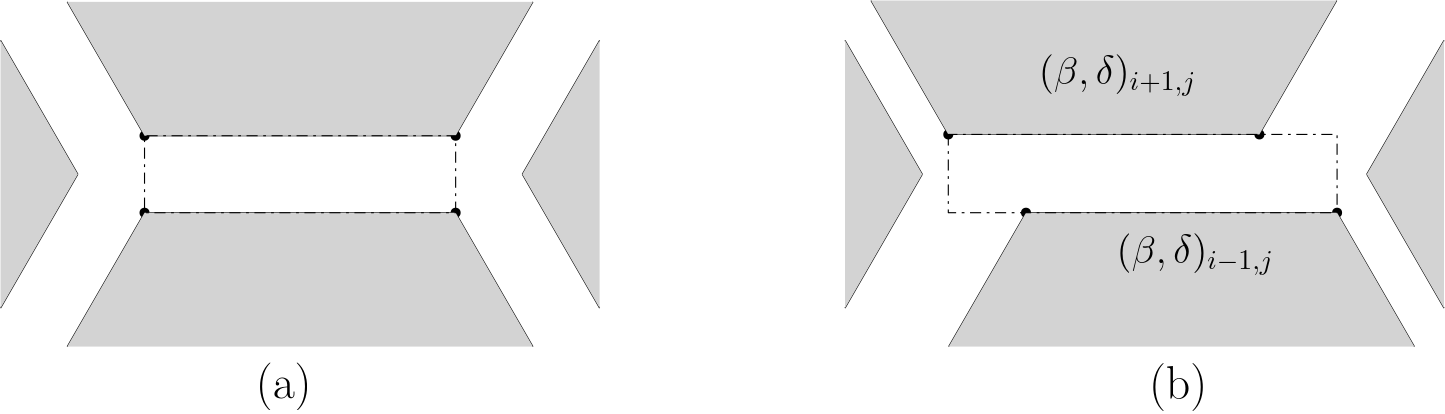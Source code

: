 <?xml version="1.0"?>
<!DOCTYPE ipe SYSTEM "ipe.dtd">
<ipe version="70107" creator="Ipe 7.2.2">
<info created="D:20160625125503" modified="D:20160625143610"/>
<ipestyle name="basic">
<symbol name="arrow/arc(spx)">
<path stroke="sym-stroke" fill="sym-stroke" pen="sym-pen">
0 0 m
-1 0.333 l
-1 -0.333 l
h
</path>
</symbol>
<symbol name="arrow/farc(spx)">
<path stroke="sym-stroke" fill="white" pen="sym-pen">
0 0 m
-1 0.333 l
-1 -0.333 l
h
</path>
</symbol>
<symbol name="arrow/ptarc(spx)">
<path stroke="sym-stroke" fill="sym-stroke" pen="sym-pen">
0 0 m
-1 0.333 l
-0.8 0 l
-1 -0.333 l
h
</path>
</symbol>
<symbol name="arrow/fptarc(spx)">
<path stroke="sym-stroke" fill="white" pen="sym-pen">
0 0 m
-1 0.333 l
-0.8 0 l
-1 -0.333 l
h
</path>
</symbol>
<symbol name="mark/circle(sx)" transformations="translations">
<path fill="sym-stroke">
0.6 0 0 0.6 0 0 e
0.4 0 0 0.4 0 0 e
</path>
</symbol>
<symbol name="mark/disk(sx)" transformations="translations">
<path fill="sym-stroke">
0.6 0 0 0.6 0 0 e
</path>
</symbol>
<symbol name="mark/fdisk(sfx)" transformations="translations">
<group>
<path fill="sym-fill">
0.5 0 0 0.5 0 0 e
</path>
<path fill="sym-stroke" fillrule="eofill">
0.6 0 0 0.6 0 0 e
0.4 0 0 0.4 0 0 e
</path>
</group>
</symbol>
<symbol name="mark/box(sx)" transformations="translations">
<path fill="sym-stroke" fillrule="eofill">
-0.6 -0.6 m
0.6 -0.6 l
0.6 0.6 l
-0.6 0.6 l
h
-0.4 -0.4 m
0.4 -0.4 l
0.4 0.4 l
-0.4 0.4 l
h
</path>
</symbol>
<symbol name="mark/square(sx)" transformations="translations">
<path fill="sym-stroke">
-0.6 -0.6 m
0.6 -0.6 l
0.6 0.6 l
-0.6 0.6 l
h
</path>
</symbol>
<symbol name="mark/fsquare(sfx)" transformations="translations">
<group>
<path fill="sym-fill">
-0.5 -0.5 m
0.5 -0.5 l
0.5 0.5 l
-0.5 0.5 l
h
</path>
<path fill="sym-stroke" fillrule="eofill">
-0.6 -0.6 m
0.6 -0.6 l
0.6 0.6 l
-0.6 0.6 l
h
-0.4 -0.4 m
0.4 -0.4 l
0.4 0.4 l
-0.4 0.4 l
h
</path>
</group>
</symbol>
<symbol name="mark/cross(sx)" transformations="translations">
<group>
<path fill="sym-stroke">
-0.43 -0.57 m
0.57 0.43 l
0.43 0.57 l
-0.57 -0.43 l
h
</path>
<path fill="sym-stroke">
-0.43 0.57 m
0.57 -0.43 l
0.43 -0.57 l
-0.57 0.43 l
h
</path>
</group>
</symbol>
<symbol name="arrow/fnormal(spx)">
<path stroke="sym-stroke" fill="white" pen="sym-pen">
0 0 m
-1 0.333 l
-1 -0.333 l
h
</path>
</symbol>
<symbol name="arrow/pointed(spx)">
<path stroke="sym-stroke" fill="sym-stroke" pen="sym-pen">
0 0 m
-1 0.333 l
-0.8 0 l
-1 -0.333 l
h
</path>
</symbol>
<symbol name="arrow/fpointed(spx)">
<path stroke="sym-stroke" fill="white" pen="sym-pen">
0 0 m
-1 0.333 l
-0.8 0 l
-1 -0.333 l
h
</path>
</symbol>
<symbol name="arrow/linear(spx)">
<path stroke="sym-stroke" pen="sym-pen">
-1 0.333 m
0 0 l
-1 -0.333 l
</path>
</symbol>
<symbol name="arrow/fdouble(spx)">
<path stroke="sym-stroke" fill="white" pen="sym-pen">
0 0 m
-1 0.333 l
-1 -0.333 l
h
-1 0 m
-2 0.333 l
-2 -0.333 l
h
</path>
</symbol>
<symbol name="arrow/double(spx)">
<path stroke="sym-stroke" fill="sym-stroke" pen="sym-pen">
0 0 m
-1 0.333 l
-1 -0.333 l
h
-1 0 m
-2 0.333 l
-2 -0.333 l
h
</path>
</symbol>
<pen name="heavier" value="0.8"/>
<pen name="fat" value="1.2"/>
<pen name="ultrafat" value="2"/>
<symbolsize name="large" value="5"/>
<symbolsize name="small" value="2"/>
<symbolsize name="tiny" value="1.1"/>
<arrowsize name="large" value="10"/>
<arrowsize name="small" value="5"/>
<arrowsize name="tiny" value="3"/>
<color name="red" value="1 0 0"/>
<color name="green" value="0 1 0"/>
<color name="blue" value="0 0 1"/>
<color name="yellow" value="1 1 0"/>
<color name="orange" value="1 0.647 0"/>
<color name="gold" value="1 0.843 0"/>
<color name="purple" value="0.627 0.125 0.941"/>
<color name="gray" value="0.745"/>
<color name="brown" value="0.647 0.165 0.165"/>
<color name="navy" value="0 0 0.502"/>
<color name="pink" value="1 0.753 0.796"/>
<color name="seagreen" value="0.18 0.545 0.341"/>
<color name="turquoise" value="0.251 0.878 0.816"/>
<color name="violet" value="0.933 0.51 0.933"/>
<color name="darkblue" value="0 0 0.545"/>
<color name="darkcyan" value="0 0.545 0.545"/>
<color name="darkgray" value="0.663"/>
<color name="darkgreen" value="0 0.392 0"/>
<color name="darkmagenta" value="0.545 0 0.545"/>
<color name="darkorange" value="1 0.549 0"/>
<color name="darkred" value="0.545 0 0"/>
<color name="lightblue" value="0.678 0.847 0.902"/>
<color name="lightcyan" value="0.878 1 1"/>
<color name="lightgray" value="0.827"/>
<color name="lightgreen" value="0.565 0.933 0.565"/>
<color name="lightyellow" value="1 1 0.878"/>
<dashstyle name="dashed" value="[4] 0"/>
<dashstyle name="dotted" value="[1 3] 0"/>
<dashstyle name="dash dotted" value="[4 2 1 2] 0"/>
<dashstyle name="dash dot dotted" value="[4 2 1 2 1 2] 0"/>
<textsize name="large" value="\large"/>
<textsize name="Large" value="\Large"/>
<textsize name="LARGE" value="\LARGE"/>
<textsize name="huge" value="\huge"/>
<textsize name="Huge" value="\Huge"/>
<textsize name="small" value="\small"/>
<textsize name="footnote" value="\footnotesize"/>
<textsize name="tiny" value="\tiny"/>
<textstyle name="center" begin="\begin{center}" end="\end{center}"/>
<textstyle name="itemize" begin="\begin{itemize}" end="\end{itemize}"/>
<textstyle name="item" begin="\begin{itemize}\item{}" end="\end{itemize}"/>
<gridsize name="4 pts" value="4"/>
<gridsize name="8 pts (~3 mm)" value="8"/>
<gridsize name="16 pts (~6 mm)" value="16"/>
<gridsize name="32 pts (~12 mm)" value="32"/>
<gridsize name="10 pts (~3.5 mm)" value="10"/>
<gridsize name="20 pts (~7 mm)" value="20"/>
<gridsize name="14 pts (~5 mm)" value="14"/>
<gridsize name="28 pts (~10 mm)" value="28"/>
<gridsize name="56 pts (~20 mm)" value="56"/>
<anglesize name="90 deg" value="90"/>
<anglesize name="60 deg" value="60"/>
<anglesize name="45 deg" value="45"/>
<anglesize name="30 deg" value="30"/>
<anglesize name="22.5 deg" value="22.5"/>
<opacity name="10%" value="0.1"/>
<opacity name="30%" value="0.3"/>
<opacity name="50%" value="0.5"/>
<opacity name="75%" value="0.75"/>
<tiling name="falling" angle="-60" step="4" width="1"/>
<tiling name="rising" angle="30" step="4" width="1"/>
</ipestyle>
<ipestyle name="bigpaper">
<layout paper="10000 6000" origin="0 0" frame="10000 6000"/>
<titlestyle pos="10 10" size="LARGE" color="title"  valign="baseline"/>
</ipestyle>
<page>
<layer name="alpha"/>
<view layers="alpha" active="alpha"/>
<path layer="alpha" stroke="black">
5176 3661.86 m
5064 3661.86 l
</path>
<path stroke="black">
5176 3634.14 m
5064 3634.14 l
</path>
<path stroke="black">
5040 3648 m
5012.17 3696.2 l
</path>
<path matrix="1 0 0 1 24 13.86" stroke="black">
5040 3648 m
5012.17 3696.2 l
</path>
<path matrix="1 0 0 1 163.83 -62.06" stroke="black">
5040 3648 m
5012.17 3696.2 l
</path>
<path matrix="1 0 0 1 187.83 -48.2" stroke="black">
5040 3648 m
5012.17 3696.2 l
</path>
<path matrix="-1 0 0 1 10240 0" stroke="black">
5040 3648 m
5012.17 3696.2 l
</path>
<path matrix="-1 0 0 1 10216 13.86" stroke="black">
5040 3648 m
5012.17 3696.2 l
</path>
<path matrix="-1 0 0 1 10076.17 -62.06" stroke="black">
5040 3648 m
5012.17 3696.2 l
</path>
<path matrix="-1 0 0 1 10052.17 -48.2" stroke="black">
5040 3648 m
5012.17 3696.2 l
</path>
<use name="mark/disk(sx)" pos="5064 3661.86" size="normal" stroke="black"/>
<use name="mark/disk(sx)" pos="5064 3634.14" size="normal" stroke="black"/>
<use name="mark/disk(sx)" pos="5176 3634.14" size="normal" stroke="black"/>
<use name="mark/disk(sx)" pos="5176 3661.86" size="normal" stroke="black"/>
<path fill="lightgray">
5036.17 3710.06 m
5064 3661.86 l
5176 3661.86 l
5203.83 3710.06 l
5036.17 3710.06 l
</path>
<path fill="lightgray">
5036.17 3585.94 m
5064 3634.14 l
5176 3634.14 l
5203.83 3585.94 l
5036.17 3585.94 l
</path>
<path fill="lightgray">
5012.17 3599.8 m
5012.17 3696.2 l
5040 3648 l
5012.17 3599.8 l
</path>
<path fill="lightgray">
5227.83 3696.2 m
5200 3648 l
5227.83 3599.8 l
5227.83 3696.2 l
</path>
<path matrix="1 0 0 1 289.357 0.467244" stroke="black">
5176 3661.86 m
5064 3661.86 l
</path>
<path matrix="1 0 0 1 317.323 0.00970699" stroke="black">
5176 3634.14 m
5064 3634.14 l
</path>
<path matrix="1 0 0 1 304 0" stroke="black">
5040 3648 m
5012.17 3696.2 l
</path>
<path matrix="1 0 0 1 313.357 14.3272" stroke="black">
5040 3648 m
5012.17 3696.2 l
</path>
<path matrix="1 0 0 1 481.153 -62.0503" stroke="black">
5040 3648 m
5012.17 3696.2 l
</path>
<path matrix="1 0 0 1 491.83 -48.2" stroke="black">
5040 3648 m
5012.17 3696.2 l
</path>
<path matrix="-1 0 0 1 10544 0" stroke="black">
5040 3648 m
5012.17 3696.2 l
</path>
<path matrix="-1 0 0 1 10505.36 14.3272" stroke="black">
5040 3648 m
5012.17 3696.2 l
</path>
<path matrix="-1 0 0 1 10393.49 -62.0503" stroke="black">
5040 3648 m
5012.17 3696.2 l
</path>
<path matrix="-1 0 0 1 10356.17 -48.2" stroke="black">
5040 3648 m
5012.17 3696.2 l
</path>
<use matrix="1 0 0 1 289.357 0.467244" name="mark/disk(sx)" pos="5064 3661.86" size="normal" stroke="black"/>
<use matrix="1 0 0 1 317.323 0.00970699" name="mark/disk(sx)" pos="5064 3634.14" size="normal" stroke="black"/>
<use matrix="1 0 0 1 317.323 0.00970699" name="mark/disk(sx)" pos="5176 3634.14" size="normal" stroke="black"/>
<use matrix="1 0 0 1 289.357 0.467244" name="mark/disk(sx)" pos="5176 3661.86" size="normal" stroke="black"/>
<path matrix="1 0 0 1 289.357 0.467244" fill="lightgray">
5036.17 3710.06 m
5064 3661.86 l
5176 3661.86 l
5203.83 3710.06 l
5036.17 3710.06 l
</path>
<path matrix="1 0 0 1 317.323 0.00970699" fill="lightgray">
5036.17 3585.94 m
5064 3634.14 l
5176 3634.14 l
5203.83 3585.94 l
5036.17 3585.94 l
</path>
<text matrix="1 0 0 1 321.928 18.6072" transformations="translations" pos="5064 3661.86" stroke="black" type="label" width="56.804" height="10.759" depth="4.09" valign="baseline" size="Large">$(\beta,\delta)_{i+1,j}$</text>
<text matrix="1 0 0 1 349.895 -45.8503" transformations="translations" pos="5064 3661.86" stroke="black" type="label" width="56.804" height="10.759" depth="4.09" valign="baseline" size="Large">$(\beta,\delta)_{i-1,j}$</text>
<path matrix="1 0 0 1 304 0" fill="lightgray">
5012.17 3599.8 m
5012.17 3696.2 l
5040 3648 l
5012.17 3599.8 l
</path>
<path matrix="1 0 0 1 304 0" fill="lightgray">
5227.83 3696.2 m
5200 3648 l
5227.83 3599.8 l
5227.83 3696.2 l
</path>
<path stroke="black" dash="dash dotted">
5353.36 3662.33 m
5353.36 3634.15 l
5493.32 3634.15 l
5493.32 3662.33 l
h
</path>
<path stroke="black" dash="dash dotted">
5176 3634.14 m
5176 3661.86 l
5064 3661.86 l
5064 3634.14 l
h
</path>
<text matrix="1 0 0 1 -0.358709 -12.6209" transformations="translations" pos="5104.36 3575.62" stroke="black" type="label" width="20.088" height="12.896" depth="4.29" valign="bottom" size="LARGE">(a)</text>
<text matrix="1 0 0 1 321.215 -12.8108" transformations="translations" pos="5104.36 3575.62" stroke="black" type="label" width="20.988" height="12.896" depth="4.29" valign="bottom" size="LARGE">(b)</text>
</page>
</ipe>
